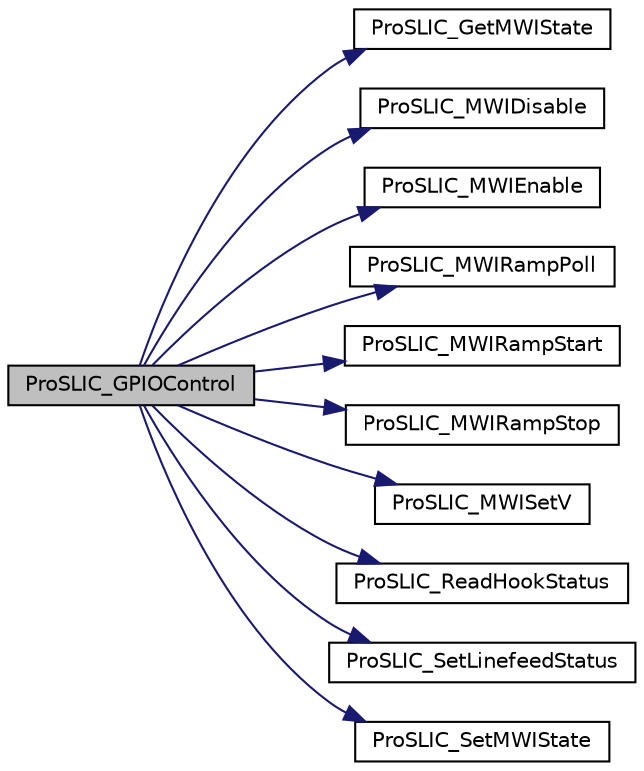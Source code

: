 digraph "ProSLIC_GPIOControl"
{
  edge [fontname="Helvetica",fontsize="10",labelfontname="Helvetica",labelfontsize="10"];
  node [fontname="Helvetica",fontsize="10",shape=record];
  rankdir="LR";
  Node1 [label="ProSLIC_GPIOControl",height=0.2,width=0.4,color="black", fillcolor="grey75", style="filled", fontcolor="black"];
  Node1 -> Node2 [color="midnightblue",fontsize="10",style="solid",fontname="Helvetica"];
  Node2 [label="ProSLIC_GetMWIState",height=0.2,width=0.4,color="black", fillcolor="white", style="filled",URL="$group___m_e_s_s_a_g_e___w_a_i_t_i_n_g.html#gafa85e40fd36405f1472a512d5470761f",tooltip="Read MWI output state. "];
  Node1 -> Node3 [color="midnightblue",fontsize="10",style="solid",fontname="Helvetica"];
  Node3 [label="ProSLIC_MWIDisable",height=0.2,width=0.4,color="black", fillcolor="white", style="filled",URL="$group___m_e_s_s_a_g_e___w_a_i_t_i_n_g.html#ga5e4e9de700b2fe64144bf136dd33ec8a",tooltip="Disables message waiting indicator feature. "];
  Node1 -> Node4 [color="midnightblue",fontsize="10",style="solid",fontname="Helvetica"];
  Node4 [label="ProSLIC_MWIEnable",height=0.2,width=0.4,color="black", fillcolor="white", style="filled",URL="$group___m_e_s_s_a_g_e___w_a_i_t_i_n_g.html#ga2f572ca8d76ba8df70762b692fe9e014",tooltip="Enables message waiting indicator feature. "];
  Node1 -> Node5 [color="midnightblue",fontsize="10",style="solid",fontname="Helvetica"];
  Node5 [label="ProSLIC_MWIRampPoll",height=0.2,width=0.4,color="black", fillcolor="white", style="filled",URL="$group___m_e_s_s_a_g_e___w_a_i_t_i_n_g.html#gac0e8c12ab295f2d85f25dd11e98cf032",tooltip="Implements message waiting indicator with ramp between ON and OFF states. "];
  Node1 -> Node6 [color="midnightblue",fontsize="10",style="solid",fontname="Helvetica"];
  Node6 [label="ProSLIC_MWIRampStart",height=0.2,width=0.4,color="black", fillcolor="white", style="filled",URL="$group___m_e_s_s_a_g_e___w_a_i_t_i_n_g.html#ga7480a3b50f9c353a0a4091dd848f3218",tooltip="Intializes message waiting indicator with ramp configurability. "];
  Node1 -> Node7 [color="midnightblue",fontsize="10",style="solid",fontname="Helvetica"];
  Node7 [label="ProSLIC_MWIRampStop",height=0.2,width=0.4,color="black", fillcolor="white", style="filled",URL="$group___m_e_s_s_a_g_e___w_a_i_t_i_n_g.html#ga60fce9a4f1d4939095516fec2417f711",tooltip="Restores ramping message waiting indicator state. "];
  Node1 -> Node8 [color="midnightblue",fontsize="10",style="solid",fontname="Helvetica"];
  Node8 [label="ProSLIC_MWISetV",height=0.2,width=0.4,color="black", fillcolor="white", style="filled",URL="$group___m_e_s_s_a_g_e___w_a_i_t_i_n_g.html#gaf372ae8312414d6ac12f47d67ab81a4b",tooltip="Configure optional MWI voltage settings. Default value is 95v. "];
  Node1 -> Node9 [color="midnightblue",fontsize="10",style="solid",fontname="Helvetica"];
  Node9 [label="ProSLIC_ReadHookStatus",height=0.2,width=0.4,color="black", fillcolor="white", style="filled",URL="$group___s_i_g_n_a_l_i_n_g.html#ga78927961c75f9d2ae03a2081f9c12052",tooltip="Determine hook status. "];
  Node1 -> Node10 [color="midnightblue",fontsize="10",style="solid",fontname="Helvetica"];
  Node10 [label="ProSLIC_SetLinefeedStatus",height=0.2,width=0.4,color="black", fillcolor="white", style="filled",URL="$group___l_i_n_e_s_t_a_t_u_s.html#ga58f05791bfec1236a522264585a47779",tooltip="This function sets the linefeed state. "];
  Node1 -> Node11 [color="midnightblue",fontsize="10",style="solid",fontname="Helvetica"];
  Node11 [label="ProSLIC_SetMWIState",height=0.2,width=0.4,color="black", fillcolor="white", style="filled",URL="$group___m_e_s_s_a_g_e___w_a_i_t_i_n_g.html#gabbfc72a9be3f6565bbeb7b2a3534392a",tooltip="Implements message waiting indicator. "];
}
